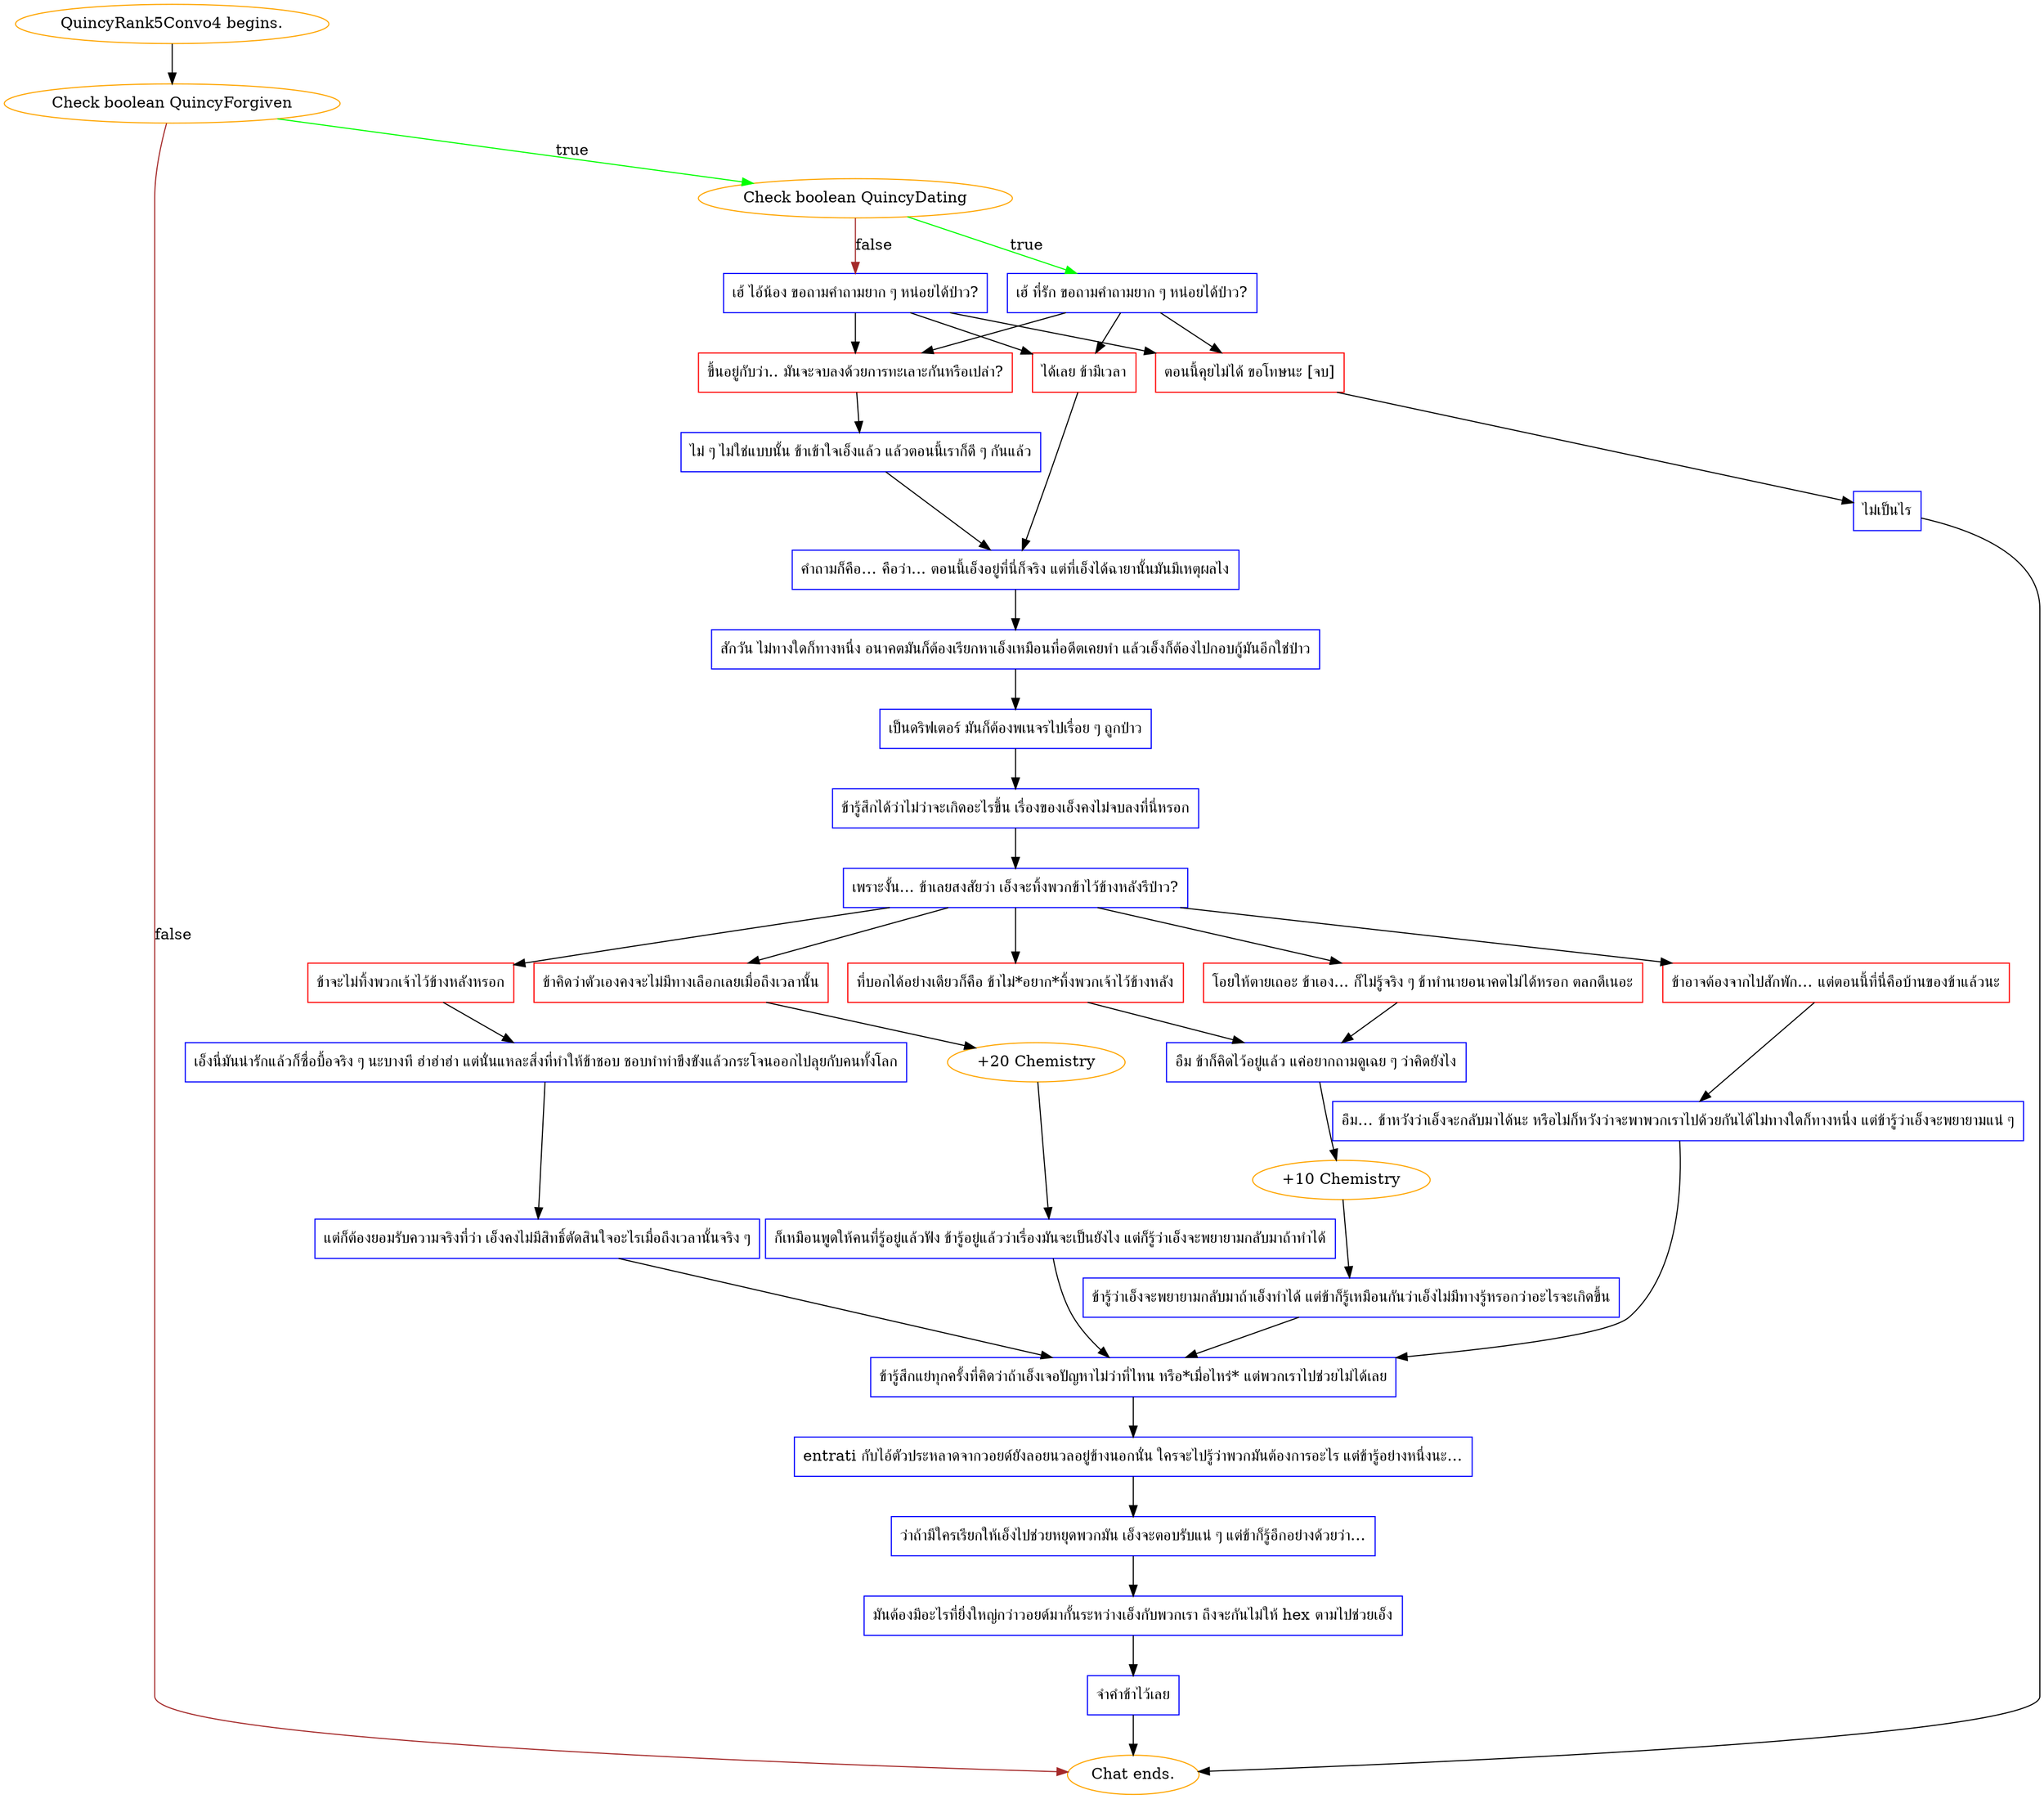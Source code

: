 digraph {
	"QuincyRank5Convo4 begins." [color=orange];
		"QuincyRank5Convo4 begins." -> j3682081283;
	j3682081283 [label="Check boolean QuincyForgiven",color=orange];
		j3682081283 -> j3034684252 [label=true,color=green];
		j3682081283 -> "Chat ends." [label=false,color=brown];
	j3034684252 [label="Check boolean QuincyDating",color=orange];
		j3034684252 -> j4072776503 [label=true,color=green];
		j3034684252 -> j3063425050 [label=false,color=brown];
	"Chat ends." [color=orange];
	j4072776503 [label="เฮ้ ที่รัก ขอถามคำถามยาก ๆ หน่อยได้ป่าว?",shape=box,color=blue];
		j4072776503 -> j3600229249;
		j4072776503 -> j1196657424;
		j4072776503 -> j120235401;
	j3063425050 [label="เฮ้ ไอ้น้อง ขอถามคำถามยาก ๆ หน่อยได้ป่าว?",shape=box,color=blue];
		j3063425050 -> j3600229249;
		j3063425050 -> j1196657424;
		j3063425050 -> j120235401;
	j3600229249 [label="ขึ้นอยู่กับว่า.. มันจะจบลงด้วยการทะเลาะกันหรือเปล่า?",shape=box,color=red];
		j3600229249 -> j3486418560;
	j1196657424 [label="ได้เลย ข้ามีเวลา",shape=box,color=red];
		j1196657424 -> j1092321538;
	j120235401 [label="ตอนนี้คุยไม่ได้ ขอโทษนะ [จบ]",shape=box,color=red];
		j120235401 -> j434726775;
	j3486418560 [label="ไม่ ๆ ไม่ใช่แบบนั้น ข้าเข้าใจเอ็งแล้ว แล้วตอนนี้เราก็ดี ๆ กันแล้ว",shape=box,color=blue];
		j3486418560 -> j1092321538;
	j1092321538 [label="คำถามก็คือ… คือว่า... ตอนนี้เอ็งอยู่ที่นี่ก็จริง แต่ที่เอ็งได้ฉายานั้นมันมีเหตุผลไง",shape=box,color=blue];
		j1092321538 -> j3743877137;
	j434726775 [label="ไม่เป็นไร",shape=box,color=blue];
		j434726775 -> "Chat ends.";
	j3743877137 [label="สักวัน ไม่ทางใดก็ทางหนึ่ง อนาคตมันก็ต้องเรียกหาเอ็งเหมือนที่อดีตเคยทำ แล้วเอ็งก็ต้องไปกอบกู้มันอีกใช่ป่าว",shape=box,color=blue];
		j3743877137 -> j743689852;
	j743689852 [label="เป็นดริฟเตอร์ มันก็ต้องพเนจรไปเรื่อย ๆ ถูกป่าว",shape=box,color=blue];
		j743689852 -> j1421546402;
	j1421546402 [label="ข้ารู้สึกได้ว่าไม่ว่าจะเกิดอะไรขึ้น เรื่องของเอ็งคงไม่จบลงที่นี่หรอก",shape=box,color=blue];
		j1421546402 -> j1892560541;
	j1892560541 [label="เพราะงั้น... ข้าเลยสงสัยว่า เอ็งจะทิ้งพวกข้าไว้ข้างหลังรึป่าว?",shape=box,color=blue];
		j1892560541 -> j2883620091;
		j1892560541 -> j1776522812;
		j1892560541 -> j3255765835;
		j1892560541 -> j3470233351;
		j1892560541 -> j847311958;
	j2883620091 [label="โอยให้ตายเถอะ ข้าเอง... ก็ไม่รู้จริง ๆ ข้าทำนายอนาคตไม่ได้หรอก ตลกดีเนอะ",shape=box,color=red];
		j2883620091 -> j964403299;
	j1776522812 [label="ที่บอกได้อย่างเดียวก็คือ ข้าไม่*อยาก*ทิ้งพวกเจ้าไว้ข้างหลัง",shape=box,color=red];
		j1776522812 -> j964403299;
	j3255765835 [label="ข้าจะไม่ทิ้งพวกเจ้าไว้ข้างหลังหรอก",shape=box,color=red];
		j3255765835 -> j946366812;
	j3470233351 [label="ข้าอาจต้องจากไปสักพัก… แต่ตอนนี้ที่นี่คือบ้านของข้าแล้วนะ",shape=box,color=red];
		j3470233351 -> j166950955;
	j847311958 [label="ข้าคิดว่าตัวเองคงจะไม่มีทางเลือกเลยเมื่อถึงเวลานั้น",shape=box,color=red];
		j847311958 -> j4259885035;
	j964403299 [label="อืม ข้าก็คิดไว้อยู่แล้ว แค่อยากถามดูเฉย ๆ ว่าคิดยังไง",shape=box,color=blue];
		j964403299 -> j898944401;
	j946366812 [label="เอ็งนี่มันน่ารักแล้วก็ซื่อบื้อจริง ๆ นะบางที ฮ่าฮ่าฮ่า แต่นั่นแหละสิ่งที่ทำให้ข้าชอบ ชอบทำท่าขึงขังแล้วกระโจนออกไปลุยกับคนทั้งโลก",shape=box,color=blue];
		j946366812 -> j2007601832;
	j166950955 [label="อืม… ข้าหวังว่าเอ็งจะกลับมาได้นะ หรือไม่ก็หวังว่าจะพาพวกเราไปด้วยกันได้ไม่ทางใดก็ทางหนึ่ง แต่ข้ารู้ว่าเอ็งจะพยายามแน่ ๆ",shape=box,color=blue];
		j166950955 -> j385368784;
	j4259885035 [label="+20 Chemistry",color=orange];
		j4259885035 -> j266538655;
	j898944401 [label="+10 Chemistry",color=orange];
		j898944401 -> j1639963054;
	j2007601832 [label="แต่ก็ต้องยอมรับความจริงที่ว่า เอ็งคงไม่มีสิทธิ์ตัดสินใจอะไรเมื่อถึงเวลานั้นจริง ๆ",shape=box,color=blue];
		j2007601832 -> j385368784;
	j385368784 [label="ข้ารู้สึกแย่ทุกครั้งที่คิดว่าถ้าเอ็งเจอปัญหาไม่ว่าที่ไหน หรือ*เมื่อไหร่* แต่พวกเราไปช่วยไม่ได้เลย",shape=box,color=blue];
		j385368784 -> j2920131680;
	j266538655 [label="ก็เหมือนพูดให้คนที่รู้อยู่แล้วฟัง ข้ารู้อยู่แล้วว่าเรื่องมันจะเป็นยังไง แต่ก็รู้ว่าเอ็งจะพยายามกลับมาถ้าทำได้",shape=box,color=blue];
		j266538655 -> j385368784;
	j1639963054 [label="ข้ารู้ว่าเอ็งจะพยายามกลับมาถ้าเอ็งทำได้ แต่ข้าก็รู้เหมือนกันว่าเอ็งไม่มีทางรู้หรอกว่าอะไรจะเกิดขึ้น",shape=box,color=blue];
		j1639963054 -> j385368784;
	j2920131680 [label="entrati กับไอ้ตัวประหลาดจากวอยด์ยังลอยนวลอยู่ข้างนอกนั่น ใครจะไปรู้ว่าพวกมันต้องการอะไร แต่ข้ารู้อย่างหนึ่งนะ…",shape=box,color=blue];
		j2920131680 -> j914628677;
	j914628677 [label="ว่าถ้ามีใครเรียกให้เอ็งไปช่วยหยุดพวกมัน เอ็งจะตอบรับแน่ ๆ แต่ข้าก็รู้อีกอย่างด้วยว่า…",shape=box,color=blue];
		j914628677 -> j1249386627;
	j1249386627 [label="มันต้องมีอะไรที่ยิ่งใหญ่กว่าวอยด์มากั้นระหว่างเอ็งกับพวกเรา ถึงจะกันไม่ให้ hex ตามไปช่วยเอ็ง",shape=box,color=blue];
		j1249386627 -> j2507682755;
	j2507682755 [label="จำคำข้าไว้เลย",shape=box,color=blue];
		j2507682755 -> "Chat ends.";
}